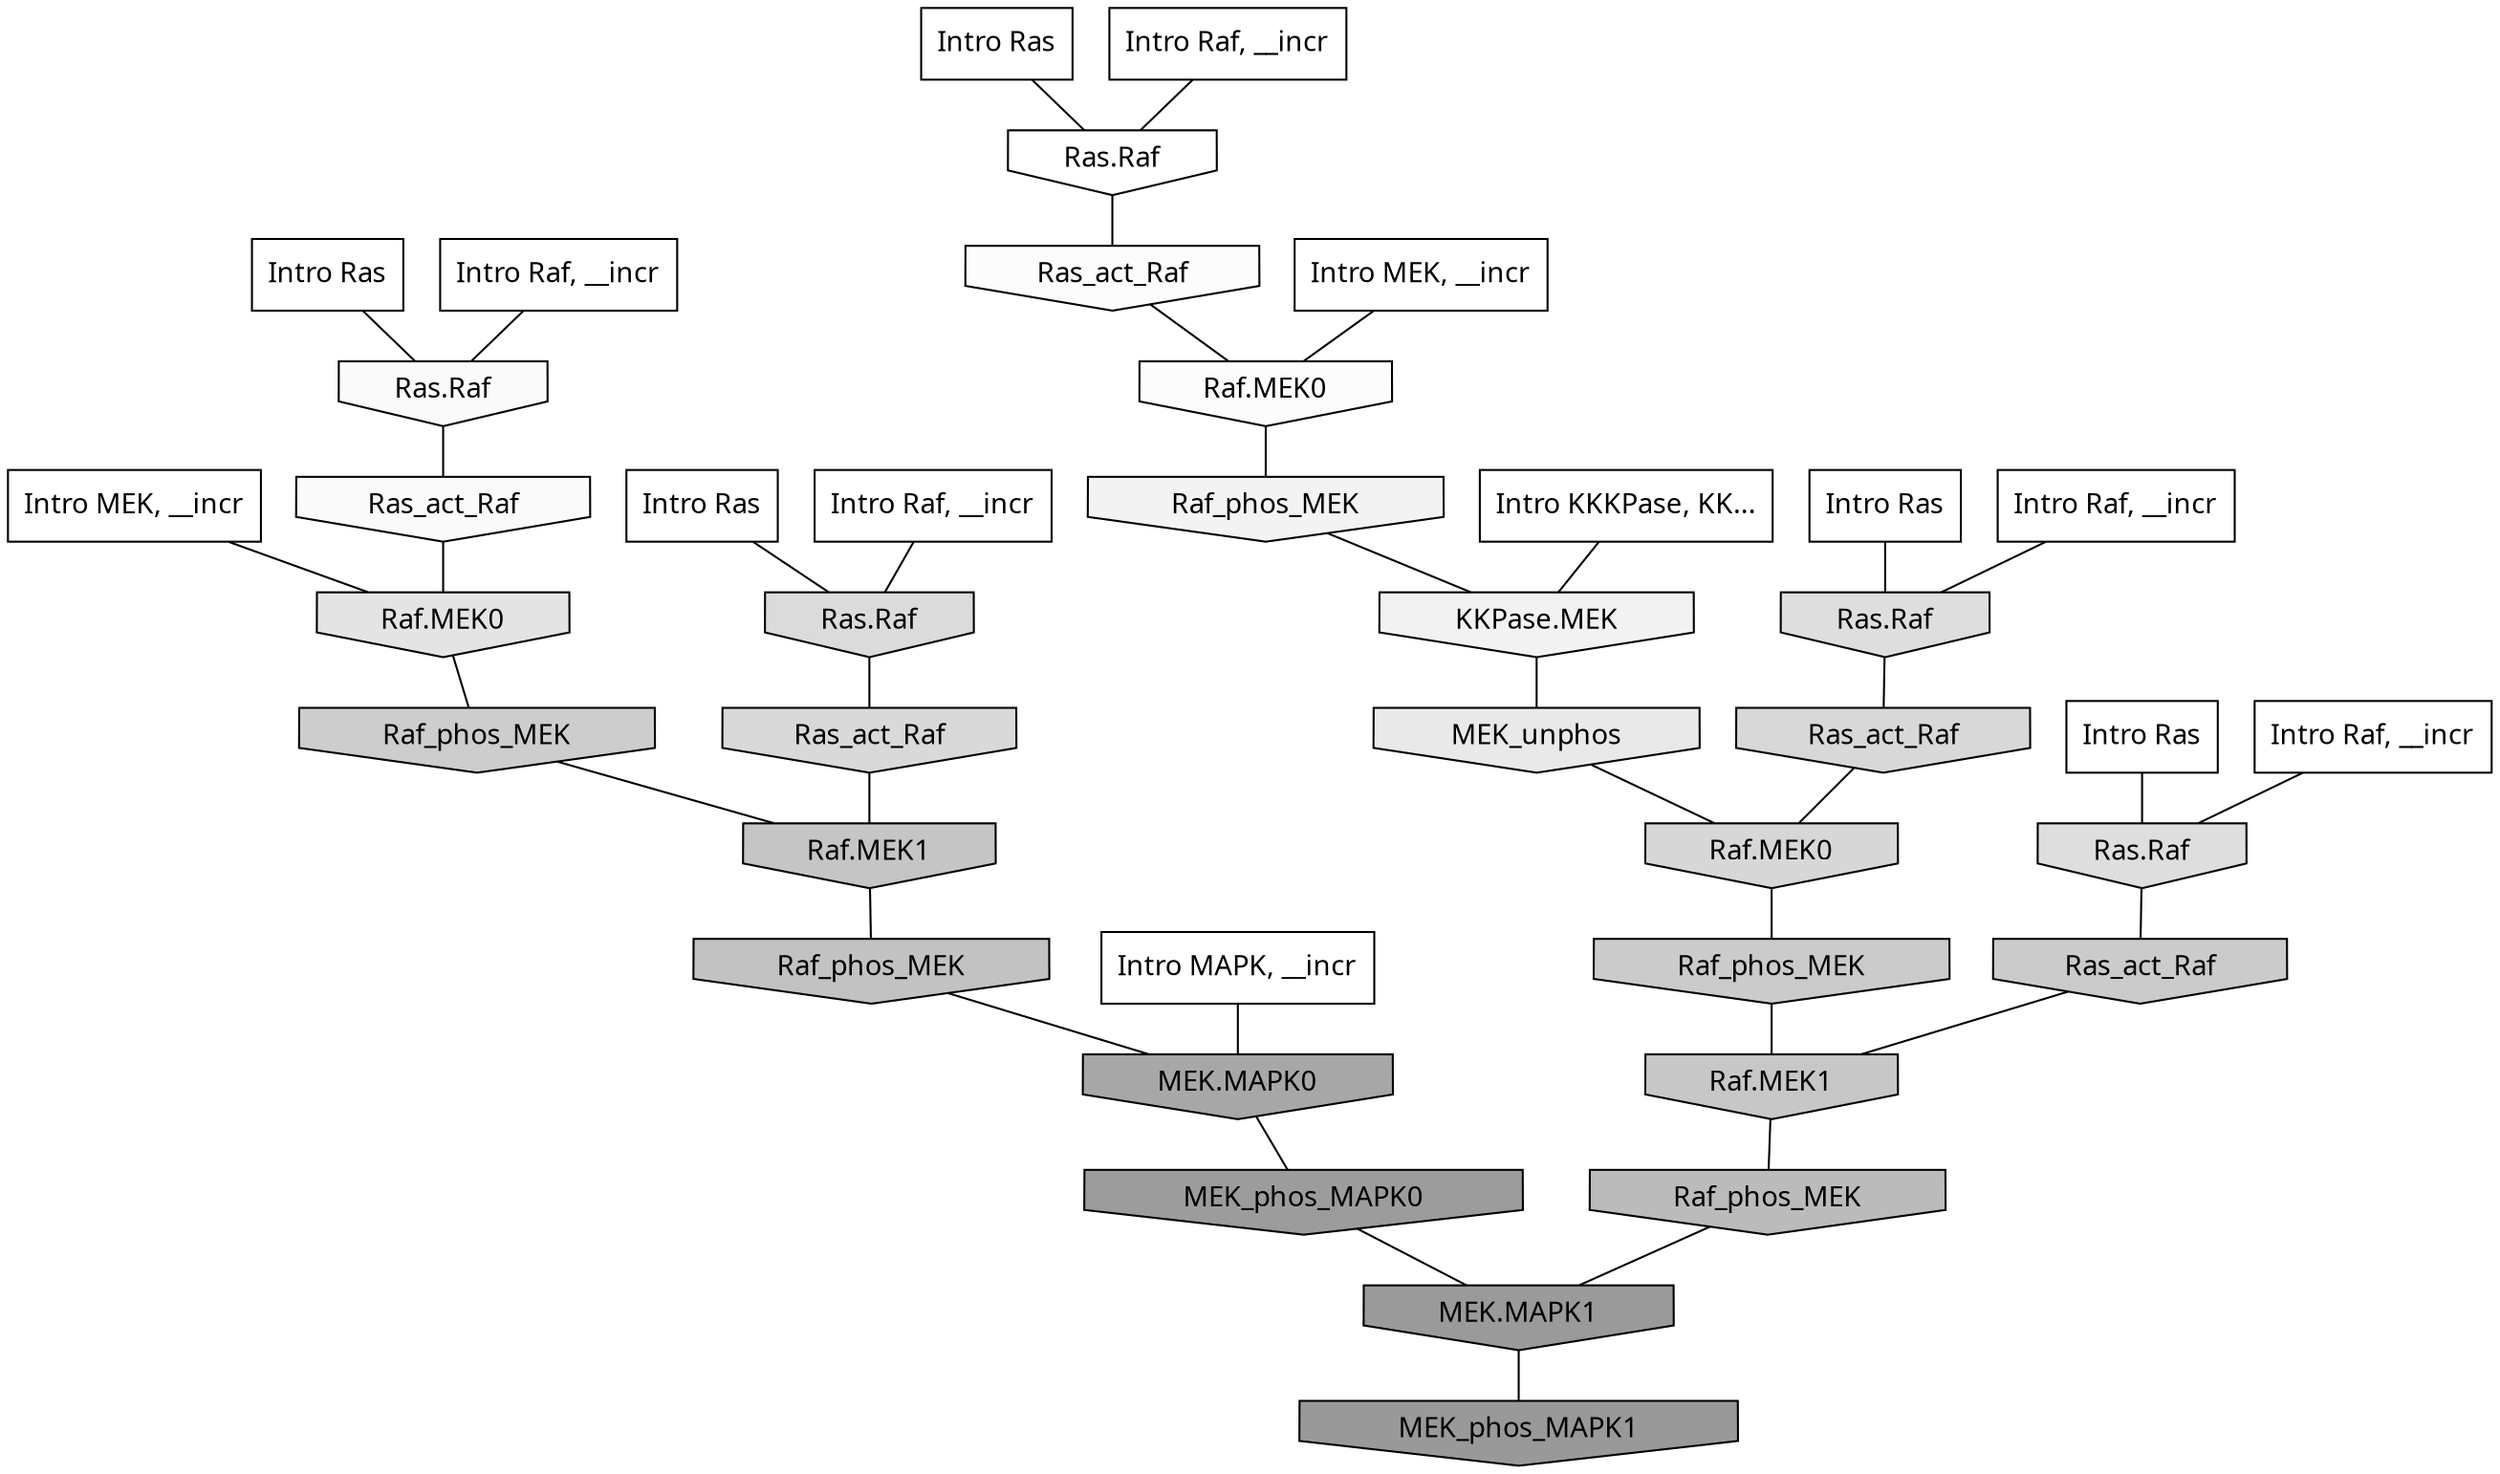 digraph G{
  rankdir="TB";
  ranksep=0.30;
  node [fontname="CMU Serif"];
  edge [fontname="CMU Serif"];
  
  24 [label="Intro Ras", shape=rectangle, style=filled, fillcolor="0.000 0.000 1.000"]
  
  27 [label="Intro Ras", shape=rectangle, style=filled, fillcolor="0.000 0.000 1.000"]
  
  33 [label="Intro Ras", shape=rectangle, style=filled, fillcolor="0.000 0.000 1.000"]
  
  52 [label="Intro Ras", shape=rectangle, style=filled, fillcolor="0.000 0.000 1.000"]
  
  57 [label="Intro Ras", shape=rectangle, style=filled, fillcolor="0.000 0.000 1.000"]
  
  118 [label="Intro Raf, __incr", shape=rectangle, style=filled, fillcolor="0.000 0.000 1.000"]
  
  129 [label="Intro Raf, __incr", shape=rectangle, style=filled, fillcolor="0.000 0.000 1.000"]
  
  277 [label="Intro Raf, __incr", shape=rectangle, style=filled, fillcolor="0.000 0.000 1.000"]
  
  750 [label="Intro Raf, __incr", shape=rectangle, style=filled, fillcolor="0.000 0.000 1.000"]
  
  983 [label="Intro Raf, __incr", shape=rectangle, style=filled, fillcolor="0.000 0.000 1.000"]
  
  1499 [label="Intro MEK, __incr", shape=rectangle, style=filled, fillcolor="0.000 0.000 1.000"]
  
  1643 [label="Intro MEK, __incr", shape=rectangle, style=filled, fillcolor="0.000 0.000 1.000"]
  
  2275 [label="Intro MAPK, __incr", shape=rectangle, style=filled, fillcolor="0.000 0.000 1.000"]
  
  3165 [label="Intro KKKPase, KK...", shape=rectangle, style=filled, fillcolor="0.000 0.000 1.000"]
  
  3256 [label="Ras.Raf", shape=invhouse, style=filled, fillcolor="0.000 0.000 1.000"]
  
  3404 [label="Ras_act_Raf", shape=invhouse, style=filled, fillcolor="0.000 0.000 0.986"]
  
  3407 [label="Raf.MEK0", shape=invhouse, style=filled, fillcolor="0.000 0.000 0.986"]
  
  3426 [label="Ras.Raf", shape=invhouse, style=filled, fillcolor="0.000 0.000 0.980"]
  
  3447 [label="Ras_act_Raf", shape=invhouse, style=filled, fillcolor="0.000 0.000 0.978"]
  
  3670 [label="Raf_phos_MEK", shape=invhouse, style=filled, fillcolor="0.000 0.000 0.950"]
  
  3688 [label="KKPase.MEK", shape=invhouse, style=filled, fillcolor="0.000 0.000 0.949"]
  
  4191 [label="MEK_unphos", shape=invhouse, style=filled, fillcolor="0.000 0.000 0.914"]
  
  4525 [label="Raf.MEK0", shape=invhouse, style=filled, fillcolor="0.000 0.000 0.893"]
  
  4898 [label="Ras.Raf", shape=invhouse, style=filled, fillcolor="0.000 0.000 0.870"]
  
  4921 [label="Ras.Raf", shape=invhouse, style=filled, fillcolor="0.000 0.000 0.869"]
  
  5111 [label="Ras.Raf", shape=invhouse, style=filled, fillcolor="0.000 0.000 0.857"]
  
  5278 [label="Ras_act_Raf", shape=invhouse, style=filled, fillcolor="0.000 0.000 0.848"]
  
  5338 [label="Ras_act_Raf", shape=invhouse, style=filled, fillcolor="0.000 0.000 0.846"]
  
  5439 [label="Raf.MEK0", shape=invhouse, style=filled, fillcolor="0.000 0.000 0.840"]
  
  6122 [label="Raf_phos_MEK", shape=invhouse, style=filled, fillcolor="0.000 0.000 0.803"]
  
  6276 [label="Ras_act_Raf", shape=invhouse, style=filled, fillcolor="0.000 0.000 0.796"]
  
  6357 [label="Raf_phos_MEK", shape=invhouse, style=filled, fillcolor="0.000 0.000 0.793"]
  
  6655 [label="Raf.MEK1", shape=invhouse, style=filled, fillcolor="0.000 0.000 0.781"]
  
  6974 [label="Raf.MEK1", shape=invhouse, style=filled, fillcolor="0.000 0.000 0.770"]
  
  7346 [label="Raf_phos_MEK", shape=invhouse, style=filled, fillcolor="0.000 0.000 0.758"]
  
  8225 [label="Raf_phos_MEK", shape=invhouse, style=filled, fillcolor="0.000 0.000 0.733"]
  
  11803 [label="MEK.MAPK0", shape=invhouse, style=filled, fillcolor="0.000 0.000 0.653"]
  
  14569 [label="MEK_phos_MAPK0", shape=invhouse, style=filled, fillcolor="0.000 0.000 0.612"]
  
  15014 [label="MEK.MAPK1", shape=invhouse, style=filled, fillcolor="0.000 0.000 0.605"]
  
  15345 [label="MEK_phos_MAPK1", shape=invhouse, style=filled, fillcolor="0.000 0.000 0.600"]
  
  
  15014 -> 15345 [dir=none, color="0.000 0.000 0.000"] 
  14569 -> 15014 [dir=none, color="0.000 0.000 0.000"] 
  11803 -> 14569 [dir=none, color="0.000 0.000 0.000"] 
  8225 -> 15014 [dir=none, color="0.000 0.000 0.000"] 
  7346 -> 11803 [dir=none, color="0.000 0.000 0.000"] 
  6974 -> 7346 [dir=none, color="0.000 0.000 0.000"] 
  6655 -> 8225 [dir=none, color="0.000 0.000 0.000"] 
  6357 -> 6655 [dir=none, color="0.000 0.000 0.000"] 
  6276 -> 6655 [dir=none, color="0.000 0.000 0.000"] 
  6122 -> 6974 [dir=none, color="0.000 0.000 0.000"] 
  5439 -> 6357 [dir=none, color="0.000 0.000 0.000"] 
  5338 -> 5439 [dir=none, color="0.000 0.000 0.000"] 
  5278 -> 6974 [dir=none, color="0.000 0.000 0.000"] 
  5111 -> 5278 [dir=none, color="0.000 0.000 0.000"] 
  4921 -> 5338 [dir=none, color="0.000 0.000 0.000"] 
  4898 -> 6276 [dir=none, color="0.000 0.000 0.000"] 
  4525 -> 6122 [dir=none, color="0.000 0.000 0.000"] 
  4191 -> 5439 [dir=none, color="0.000 0.000 0.000"] 
  3688 -> 4191 [dir=none, color="0.000 0.000 0.000"] 
  3670 -> 3688 [dir=none, color="0.000 0.000 0.000"] 
  3447 -> 4525 [dir=none, color="0.000 0.000 0.000"] 
  3426 -> 3447 [dir=none, color="0.000 0.000 0.000"] 
  3407 -> 3670 [dir=none, color="0.000 0.000 0.000"] 
  3404 -> 3407 [dir=none, color="0.000 0.000 0.000"] 
  3256 -> 3404 [dir=none, color="0.000 0.000 0.000"] 
  3165 -> 3688 [dir=none, color="0.000 0.000 0.000"] 
  2275 -> 11803 [dir=none, color="0.000 0.000 0.000"] 
  1643 -> 3407 [dir=none, color="0.000 0.000 0.000"] 
  1499 -> 4525 [dir=none, color="0.000 0.000 0.000"] 
  983 -> 3426 [dir=none, color="0.000 0.000 0.000"] 
  750 -> 5111 [dir=none, color="0.000 0.000 0.000"] 
  277 -> 3256 [dir=none, color="0.000 0.000 0.000"] 
  129 -> 4921 [dir=none, color="0.000 0.000 0.000"] 
  118 -> 4898 [dir=none, color="0.000 0.000 0.000"] 
  57 -> 4898 [dir=none, color="0.000 0.000 0.000"] 
  52 -> 4921 [dir=none, color="0.000 0.000 0.000"] 
  33 -> 3426 [dir=none, color="0.000 0.000 0.000"] 
  27 -> 5111 [dir=none, color="0.000 0.000 0.000"] 
  24 -> 3256 [dir=none, color="0.000 0.000 0.000"] 
  
  }
